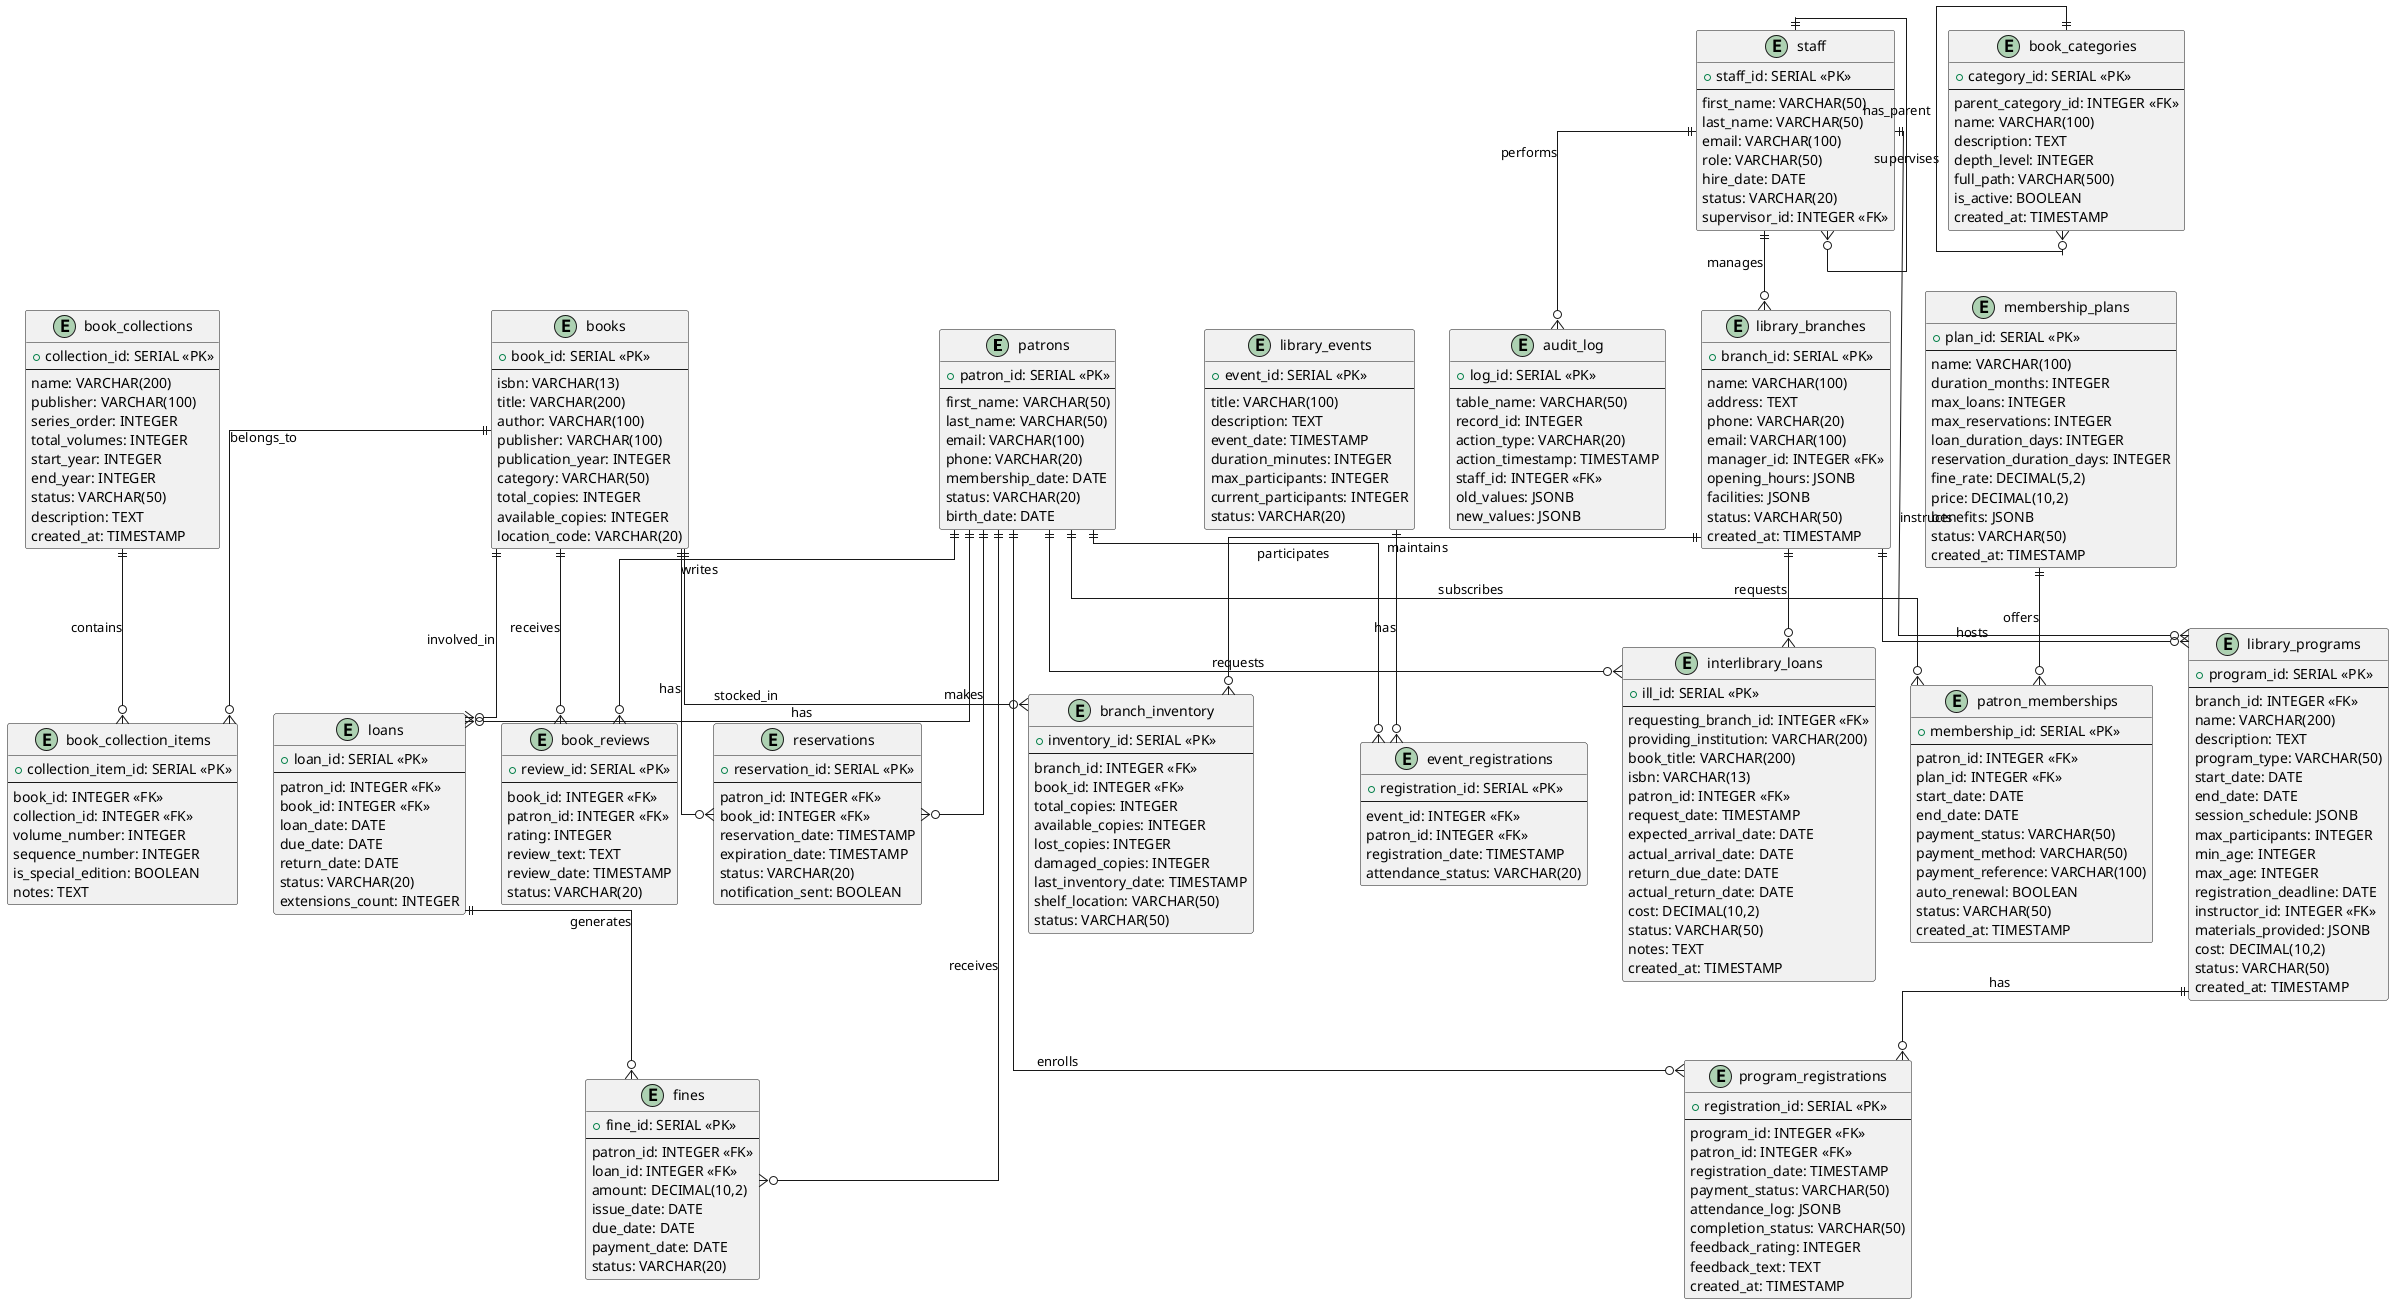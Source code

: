 @startuml Library Management System

' Styling
!define TABLE_BORDER_COLOR #073B4C
!define PRIMARY_KEY_COLOR #06D6A0
!define FOREIGN_KEY_COLOR #EF476F
!define ATTRIBUTE_COLOR #118AB2
skinparam linetype ortho

' Original Entities
entity "patrons" {
  +patron_id: SERIAL <<PK>>
  --
  first_name: VARCHAR(50)
  last_name: VARCHAR(50)
  email: VARCHAR(100)
  phone: VARCHAR(20)
  membership_date: DATE
  status: VARCHAR(20)
  birth_date: DATE
}

entity "books" {
  +book_id: SERIAL <<PK>>
  --
  isbn: VARCHAR(13)
  title: VARCHAR(200)
  author: VARCHAR(100)
  publisher: VARCHAR(100)
  publication_year: INTEGER
  category: VARCHAR(50)
  total_copies: INTEGER
  available_copies: INTEGER
  location_code: VARCHAR(20)
}

entity "loans" {
  +loan_id: SERIAL <<PK>>
  --
  patron_id: INTEGER <<FK>>
  book_id: INTEGER <<FK>>
  loan_date: DATE
  due_date: DATE
  return_date: DATE
  status: VARCHAR(20)
  extensions_count: INTEGER
}

entity "reservations" {
  +reservation_id: SERIAL <<PK>>
  --
  patron_id: INTEGER <<FK>>
  book_id: INTEGER <<FK>>
  reservation_date: TIMESTAMP
  expiration_date: TIMESTAMP
  status: VARCHAR(20)
  notification_sent: BOOLEAN
}

entity "fines" {
  +fine_id: SERIAL <<PK>>
  --
  patron_id: INTEGER <<FK>>
  loan_id: INTEGER <<FK>>
  amount: DECIMAL(10,2)
  issue_date: DATE
  due_date: DATE
  payment_date: DATE
  status: VARCHAR(20)
}

entity "library_events" {
  +event_id: SERIAL <<PK>>
  --
  title: VARCHAR(100)
  description: TEXT
  event_date: TIMESTAMP
  duration_minutes: INTEGER
  max_participants: INTEGER
  current_participants: INTEGER
  status: VARCHAR(20)
}

entity "event_registrations" {
  +registration_id: SERIAL <<PK>>
  --
  event_id: INTEGER <<FK>>
  patron_id: INTEGER <<FK>>
  registration_date: TIMESTAMP
  attendance_status: VARCHAR(20)
}

entity "book_reviews" {
  +review_id: SERIAL <<PK>>
  --
  book_id: INTEGER <<FK>>
  patron_id: INTEGER <<FK>>
  rating: INTEGER
  review_text: TEXT
  review_date: TIMESTAMP
  status: VARCHAR(20)
}

entity "staff" {
  +staff_id: SERIAL <<PK>>
  --
  first_name: VARCHAR(50)
  last_name: VARCHAR(50)
  email: VARCHAR(100)
  role: VARCHAR(50)
  hire_date: DATE
  status: VARCHAR(20)
  supervisor_id: INTEGER <<FK>>
}

entity "audit_log" {
  +log_id: SERIAL <<PK>>
  --
  table_name: VARCHAR(50)
  record_id: INTEGER
  action_type: VARCHAR(20)
  action_timestamp: TIMESTAMP
  staff_id: INTEGER <<FK>>
  old_values: JSONB
  new_values: JSONB
}

' New Entities
entity "book_categories" {
  +category_id: SERIAL <<PK>>
  --
  parent_category_id: INTEGER <<FK>>
  name: VARCHAR(100)
  description: TEXT
  depth_level: INTEGER
  full_path: VARCHAR(500)
  is_active: BOOLEAN
  created_at: TIMESTAMP
}

entity "book_collections" {
  +collection_id: SERIAL <<PK>>
  --
  name: VARCHAR(200)
  publisher: VARCHAR(100)
  series_order: INTEGER
  total_volumes: INTEGER
  start_year: INTEGER
  end_year: INTEGER
  status: VARCHAR(50)
  description: TEXT
  created_at: TIMESTAMP
}

entity "book_collection_items" {
  +collection_item_id: SERIAL <<PK>>
  --
  book_id: INTEGER <<FK>>
  collection_id: INTEGER <<FK>>
  volume_number: INTEGER
  sequence_number: INTEGER
  is_special_edition: BOOLEAN
  notes: TEXT
}

entity "library_branches" {
  +branch_id: SERIAL <<PK>>
  --
  name: VARCHAR(100)
  address: TEXT
  phone: VARCHAR(20)
  email: VARCHAR(100)
  manager_id: INTEGER <<FK>>
  opening_hours: JSONB
  facilities: JSONB
  status: VARCHAR(50)
  created_at: TIMESTAMP
}

entity "branch_inventory" {
  +inventory_id: SERIAL <<PK>>
  --
  branch_id: INTEGER <<FK>>
  book_id: INTEGER <<FK>>
  total_copies: INTEGER
  available_copies: INTEGER
  lost_copies: INTEGER
  damaged_copies: INTEGER
  last_inventory_date: TIMESTAMP
  shelf_location: VARCHAR(50)
  status: VARCHAR(50)
}

entity "membership_plans" {
  +plan_id: SERIAL <<PK>>
  --
  name: VARCHAR(100)
  duration_months: INTEGER
  max_loans: INTEGER
  max_reservations: INTEGER
  loan_duration_days: INTEGER
  reservation_duration_days: INTEGER
  fine_rate: DECIMAL(5,2)
  price: DECIMAL(10,2)
  benefits: JSONB
  status: VARCHAR(50)
  created_at: TIMESTAMP
}

entity "patron_memberships" {
  +membership_id: SERIAL <<PK>>
  --
  patron_id: INTEGER <<FK>>
  plan_id: INTEGER <<FK>>
  start_date: DATE
  end_date: DATE
  payment_status: VARCHAR(50)
  payment_method: VARCHAR(50)
  payment_reference: VARCHAR(100)
  auto_renewal: BOOLEAN
  status: VARCHAR(50)
  created_at: TIMESTAMP
}

entity "interlibrary_loans" {
  +ill_id: SERIAL <<PK>>
  --
  requesting_branch_id: INTEGER <<FK>>
  providing_institution: VARCHAR(200)
  book_title: VARCHAR(200)
  isbn: VARCHAR(13)
  patron_id: INTEGER <<FK>>
  request_date: TIMESTAMP
  expected_arrival_date: DATE
  actual_arrival_date: DATE
  return_due_date: DATE
  actual_return_date: DATE
  cost: DECIMAL(10,2)
  status: VARCHAR(50)
  notes: TEXT
  created_at: TIMESTAMP
}

entity "library_programs" {
  +program_id: SERIAL <<PK>>
  --
  branch_id: INTEGER <<FK>>
  name: VARCHAR(200)
  description: TEXT
  program_type: VARCHAR(50)
  start_date: DATE
  end_date: DATE
  session_schedule: JSONB
  max_participants: INTEGER
  min_age: INTEGER
  max_age: INTEGER
  registration_deadline: DATE
  instructor_id: INTEGER <<FK>>
  materials_provided: JSONB
  cost: DECIMAL(10,2)
  status: VARCHAR(50)
  created_at: TIMESTAMP
}

entity "program_registrations" {
  +registration_id: SERIAL <<PK>>
  --
  program_id: INTEGER <<FK>>
  patron_id: INTEGER <<FK>>
  registration_date: TIMESTAMP
  payment_status: VARCHAR(50)
  attendance_log: JSONB
  completion_status: VARCHAR(50)
  feedback_rating: INTEGER
  feedback_text: TEXT
  created_at: TIMESTAMP
}

' Relationships
patrons ||--o{ loans : has
patrons ||--o{ reservations : makes
patrons ||--o{ fines : receives
patrons ||--o{ event_registrations : participates
patrons ||--o{ book_reviews : writes
patrons ||--o{ patron_memberships : subscribes
patrons ||--o{ interlibrary_loans : requests
patrons ||--o{ program_registrations : enrolls

books ||--o{ loans : involved_in
books ||--o{ reservations : has
books ||--o{ book_reviews : receives
books ||--o{ book_collection_items : belongs_to
books ||--o{ branch_inventory : stocked_in

loans ||--o{ fines : generates

library_events ||--o{ event_registrations : has

staff ||--o{ staff : supervises
staff ||--o{ audit_log : performs
staff ||--o{ library_branches : manages
staff ||--o{ library_programs : instructs

book_categories ||--o{ book_categories : has_parent
book_collections ||--o{ book_collection_items : contains

library_branches ||--o{ branch_inventory : maintains
library_branches ||--o{ library_programs : hosts
library_branches ||--o{ interlibrary_loans : requests

membership_plans ||--o{ patron_memberships : offers

library_programs ||--o{ program_registrations : has

@enduml
